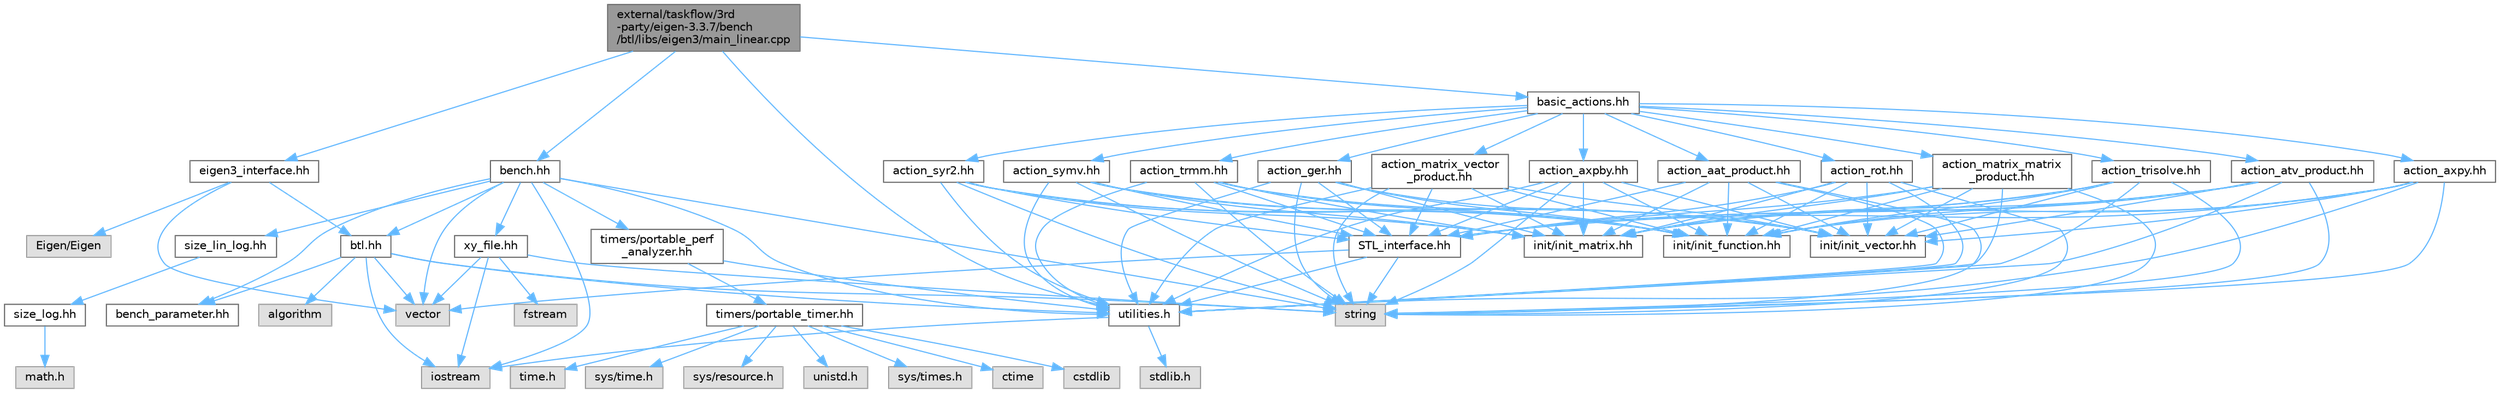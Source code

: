 digraph "external/taskflow/3rd-party/eigen-3.3.7/bench/btl/libs/eigen3/main_linear.cpp"
{
 // LATEX_PDF_SIZE
  bgcolor="transparent";
  edge [fontname=Helvetica,fontsize=10,labelfontname=Helvetica,labelfontsize=10];
  node [fontname=Helvetica,fontsize=10,shape=box,height=0.2,width=0.4];
  Node1 [id="Node000001",label="external/taskflow/3rd\l-party/eigen-3.3.7/bench\l/btl/libs/eigen3/main_linear.cpp",height=0.2,width=0.4,color="gray40", fillcolor="grey60", style="filled", fontcolor="black",tooltip=" "];
  Node1 -> Node2 [id="edge1_Node000001_Node000002",color="steelblue1",style="solid",tooltip=" "];
  Node2 [id="Node000002",label="utilities.h",height=0.2,width=0.4,color="grey40", fillcolor="white", style="filled",URL="$utilities_8h.html",tooltip=" "];
  Node2 -> Node3 [id="edge2_Node000002_Node000003",color="steelblue1",style="solid",tooltip=" "];
  Node3 [id="Node000003",label="stdlib.h",height=0.2,width=0.4,color="grey60", fillcolor="#E0E0E0", style="filled",tooltip=" "];
  Node2 -> Node4 [id="edge3_Node000002_Node000004",color="steelblue1",style="solid",tooltip=" "];
  Node4 [id="Node000004",label="iostream",height=0.2,width=0.4,color="grey60", fillcolor="#E0E0E0", style="filled",tooltip=" "];
  Node1 -> Node5 [id="edge4_Node000001_Node000005",color="steelblue1",style="solid",tooltip=" "];
  Node5 [id="Node000005",label="eigen3_interface.hh",height=0.2,width=0.4,color="grey40", fillcolor="white", style="filled",URL="$eigen3__interface_8hh.html",tooltip=" "];
  Node5 -> Node6 [id="edge5_Node000005_Node000006",color="steelblue1",style="solid",tooltip=" "];
  Node6 [id="Node000006",label="Eigen/Eigen",height=0.2,width=0.4,color="grey60", fillcolor="#E0E0E0", style="filled",tooltip=" "];
  Node5 -> Node7 [id="edge6_Node000005_Node000007",color="steelblue1",style="solid",tooltip=" "];
  Node7 [id="Node000007",label="vector",height=0.2,width=0.4,color="grey60", fillcolor="#E0E0E0", style="filled",tooltip=" "];
  Node5 -> Node8 [id="edge7_Node000005_Node000008",color="steelblue1",style="solid",tooltip=" "];
  Node8 [id="Node000008",label="btl.hh",height=0.2,width=0.4,color="grey40", fillcolor="white", style="filled",URL="$btl_8hh.html",tooltip=" "];
  Node8 -> Node9 [id="edge8_Node000008_Node000009",color="steelblue1",style="solid",tooltip=" "];
  Node9 [id="Node000009",label="bench_parameter.hh",height=0.2,width=0.4,color="grey40", fillcolor="white", style="filled",URL="$bench__parameter_8hh.html",tooltip=" "];
  Node8 -> Node4 [id="edge9_Node000008_Node000004",color="steelblue1",style="solid",tooltip=" "];
  Node8 -> Node10 [id="edge10_Node000008_Node000010",color="steelblue1",style="solid",tooltip=" "];
  Node10 [id="Node000010",label="algorithm",height=0.2,width=0.4,color="grey60", fillcolor="#E0E0E0", style="filled",tooltip=" "];
  Node8 -> Node7 [id="edge11_Node000008_Node000007",color="steelblue1",style="solid",tooltip=" "];
  Node8 -> Node11 [id="edge12_Node000008_Node000011",color="steelblue1",style="solid",tooltip=" "];
  Node11 [id="Node000011",label="string",height=0.2,width=0.4,color="grey60", fillcolor="#E0E0E0", style="filled",tooltip=" "];
  Node8 -> Node2 [id="edge13_Node000008_Node000002",color="steelblue1",style="solid",tooltip=" "];
  Node1 -> Node12 [id="edge14_Node000001_Node000012",color="steelblue1",style="solid",tooltip=" "];
  Node12 [id="Node000012",label="bench.hh",height=0.2,width=0.4,color="grey40", fillcolor="white", style="filled",URL="$bench_8hh.html",tooltip=" "];
  Node12 -> Node8 [id="edge15_Node000012_Node000008",color="steelblue1",style="solid",tooltip=" "];
  Node12 -> Node9 [id="edge16_Node000012_Node000009",color="steelblue1",style="solid",tooltip=" "];
  Node12 -> Node4 [id="edge17_Node000012_Node000004",color="steelblue1",style="solid",tooltip=" "];
  Node12 -> Node2 [id="edge18_Node000012_Node000002",color="steelblue1",style="solid",tooltip=" "];
  Node12 -> Node13 [id="edge19_Node000012_Node000013",color="steelblue1",style="solid",tooltip=" "];
  Node13 [id="Node000013",label="size_lin_log.hh",height=0.2,width=0.4,color="grey40", fillcolor="white", style="filled",URL="$size__lin__log_8hh.html",tooltip=" "];
  Node13 -> Node14 [id="edge20_Node000013_Node000014",color="steelblue1",style="solid",tooltip=" "];
  Node14 [id="Node000014",label="size_log.hh",height=0.2,width=0.4,color="grey40", fillcolor="white", style="filled",URL="$size__log_8hh.html",tooltip=" "];
  Node14 -> Node15 [id="edge21_Node000014_Node000015",color="steelblue1",style="solid",tooltip=" "];
  Node15 [id="Node000015",label="math.h",height=0.2,width=0.4,color="grey60", fillcolor="#E0E0E0", style="filled",tooltip=" "];
  Node12 -> Node16 [id="edge22_Node000012_Node000016",color="steelblue1",style="solid",tooltip=" "];
  Node16 [id="Node000016",label="xy_file.hh",height=0.2,width=0.4,color="grey40", fillcolor="white", style="filled",URL="$xy__file_8hh.html",tooltip=" "];
  Node16 -> Node17 [id="edge23_Node000016_Node000017",color="steelblue1",style="solid",tooltip=" "];
  Node17 [id="Node000017",label="fstream",height=0.2,width=0.4,color="grey60", fillcolor="#E0E0E0", style="filled",tooltip=" "];
  Node16 -> Node4 [id="edge24_Node000016_Node000004",color="steelblue1",style="solid",tooltip=" "];
  Node16 -> Node11 [id="edge25_Node000016_Node000011",color="steelblue1",style="solid",tooltip=" "];
  Node16 -> Node7 [id="edge26_Node000016_Node000007",color="steelblue1",style="solid",tooltip=" "];
  Node12 -> Node7 [id="edge27_Node000012_Node000007",color="steelblue1",style="solid",tooltip=" "];
  Node12 -> Node11 [id="edge28_Node000012_Node000011",color="steelblue1",style="solid",tooltip=" "];
  Node12 -> Node18 [id="edge29_Node000012_Node000018",color="steelblue1",style="solid",tooltip=" "];
  Node18 [id="Node000018",label="timers/portable_perf\l_analyzer.hh",height=0.2,width=0.4,color="grey40", fillcolor="white", style="filled",URL="$portable__perf__analyzer_8hh.html",tooltip=" "];
  Node18 -> Node2 [id="edge30_Node000018_Node000002",color="steelblue1",style="solid",tooltip=" "];
  Node18 -> Node19 [id="edge31_Node000018_Node000019",color="steelblue1",style="solid",tooltip=" "];
  Node19 [id="Node000019",label="timers/portable_timer.hh",height=0.2,width=0.4,color="grey40", fillcolor="white", style="filled",URL="$portable__timer_8hh.html",tooltip=" "];
  Node19 -> Node20 [id="edge32_Node000019_Node000020",color="steelblue1",style="solid",tooltip=" "];
  Node20 [id="Node000020",label="ctime",height=0.2,width=0.4,color="grey60", fillcolor="#E0E0E0", style="filled",tooltip=" "];
  Node19 -> Node21 [id="edge33_Node000019_Node000021",color="steelblue1",style="solid",tooltip=" "];
  Node21 [id="Node000021",label="cstdlib",height=0.2,width=0.4,color="grey60", fillcolor="#E0E0E0", style="filled",tooltip=" "];
  Node19 -> Node22 [id="edge34_Node000019_Node000022",color="steelblue1",style="solid",tooltip=" "];
  Node22 [id="Node000022",label="time.h",height=0.2,width=0.4,color="grey60", fillcolor="#E0E0E0", style="filled",tooltip=" "];
  Node19 -> Node23 [id="edge35_Node000019_Node000023",color="steelblue1",style="solid",tooltip=" "];
  Node23 [id="Node000023",label="sys/time.h",height=0.2,width=0.4,color="grey60", fillcolor="#E0E0E0", style="filled",tooltip=" "];
  Node19 -> Node24 [id="edge36_Node000019_Node000024",color="steelblue1",style="solid",tooltip=" "];
  Node24 [id="Node000024",label="sys/resource.h",height=0.2,width=0.4,color="grey60", fillcolor="#E0E0E0", style="filled",tooltip=" "];
  Node19 -> Node25 [id="edge37_Node000019_Node000025",color="steelblue1",style="solid",tooltip=" "];
  Node25 [id="Node000025",label="unistd.h",height=0.2,width=0.4,color="grey60", fillcolor="#E0E0E0", style="filled",tooltip=" "];
  Node19 -> Node26 [id="edge38_Node000019_Node000026",color="steelblue1",style="solid",tooltip=" "];
  Node26 [id="Node000026",label="sys/times.h",height=0.2,width=0.4,color="grey60", fillcolor="#E0E0E0", style="filled",tooltip=" "];
  Node1 -> Node27 [id="edge39_Node000001_Node000027",color="steelblue1",style="solid",tooltip=" "];
  Node27 [id="Node000027",label="basic_actions.hh",height=0.2,width=0.4,color="grey40", fillcolor="white", style="filled",URL="$basic__actions_8hh.html",tooltip=" "];
  Node27 -> Node28 [id="edge40_Node000027_Node000028",color="steelblue1",style="solid",tooltip=" "];
  Node28 [id="Node000028",label="action_axpy.hh",height=0.2,width=0.4,color="grey40", fillcolor="white", style="filled",URL="$action__axpy_8hh.html",tooltip=" "];
  Node28 -> Node2 [id="edge41_Node000028_Node000002",color="steelblue1",style="solid",tooltip=" "];
  Node28 -> Node29 [id="edge42_Node000028_Node000029",color="steelblue1",style="solid",tooltip=" "];
  Node29 [id="Node000029",label="STL_interface.hh",height=0.2,width=0.4,color="grey40", fillcolor="white", style="filled",URL="$_s_t_l__interface_8hh.html",tooltip=" "];
  Node29 -> Node11 [id="edge43_Node000029_Node000011",color="steelblue1",style="solid",tooltip=" "];
  Node29 -> Node7 [id="edge44_Node000029_Node000007",color="steelblue1",style="solid",tooltip=" "];
  Node29 -> Node2 [id="edge45_Node000029_Node000002",color="steelblue1",style="solid",tooltip=" "];
  Node28 -> Node11 [id="edge46_Node000028_Node000011",color="steelblue1",style="solid",tooltip=" "];
  Node28 -> Node30 [id="edge47_Node000028_Node000030",color="steelblue1",style="solid",tooltip=" "];
  Node30 [id="Node000030",label="init/init_function.hh",height=0.2,width=0.4,color="grey40", fillcolor="white", style="filled",URL="$init__function_8hh.html",tooltip=" "];
  Node28 -> Node31 [id="edge48_Node000028_Node000031",color="steelblue1",style="solid",tooltip=" "];
  Node31 [id="Node000031",label="init/init_vector.hh",height=0.2,width=0.4,color="grey40", fillcolor="white", style="filled",URL="$init__vector_8hh.html",tooltip=" "];
  Node28 -> Node32 [id="edge49_Node000028_Node000032",color="steelblue1",style="solid",tooltip=" "];
  Node32 [id="Node000032",label="init/init_matrix.hh",height=0.2,width=0.4,color="grey40", fillcolor="white", style="filled",URL="$init__matrix_8hh.html",tooltip=" "];
  Node27 -> Node33 [id="edge50_Node000027_Node000033",color="steelblue1",style="solid",tooltip=" "];
  Node33 [id="Node000033",label="action_axpby.hh",height=0.2,width=0.4,color="grey40", fillcolor="white", style="filled",URL="$action__axpby_8hh.html",tooltip=" "];
  Node33 -> Node2 [id="edge51_Node000033_Node000002",color="steelblue1",style="solid",tooltip=" "];
  Node33 -> Node29 [id="edge52_Node000033_Node000029",color="steelblue1",style="solid",tooltip=" "];
  Node33 -> Node11 [id="edge53_Node000033_Node000011",color="steelblue1",style="solid",tooltip=" "];
  Node33 -> Node30 [id="edge54_Node000033_Node000030",color="steelblue1",style="solid",tooltip=" "];
  Node33 -> Node31 [id="edge55_Node000033_Node000031",color="steelblue1",style="solid",tooltip=" "];
  Node33 -> Node32 [id="edge56_Node000033_Node000032",color="steelblue1",style="solid",tooltip=" "];
  Node27 -> Node34 [id="edge57_Node000027_Node000034",color="steelblue1",style="solid",tooltip=" "];
  Node34 [id="Node000034",label="action_matrix_vector\l_product.hh",height=0.2,width=0.4,color="grey40", fillcolor="white", style="filled",URL="$action__matrix__vector__product_8hh.html",tooltip=" "];
  Node34 -> Node2 [id="edge58_Node000034_Node000002",color="steelblue1",style="solid",tooltip=" "];
  Node34 -> Node29 [id="edge59_Node000034_Node000029",color="steelblue1",style="solid",tooltip=" "];
  Node34 -> Node11 [id="edge60_Node000034_Node000011",color="steelblue1",style="solid",tooltip=" "];
  Node34 -> Node30 [id="edge61_Node000034_Node000030",color="steelblue1",style="solid",tooltip=" "];
  Node34 -> Node31 [id="edge62_Node000034_Node000031",color="steelblue1",style="solid",tooltip=" "];
  Node34 -> Node32 [id="edge63_Node000034_Node000032",color="steelblue1",style="solid",tooltip=" "];
  Node27 -> Node35 [id="edge64_Node000027_Node000035",color="steelblue1",style="solid",tooltip=" "];
  Node35 [id="Node000035",label="action_atv_product.hh",height=0.2,width=0.4,color="grey40", fillcolor="white", style="filled",URL="$action__atv__product_8hh.html",tooltip=" "];
  Node35 -> Node2 [id="edge65_Node000035_Node000002",color="steelblue1",style="solid",tooltip=" "];
  Node35 -> Node29 [id="edge66_Node000035_Node000029",color="steelblue1",style="solid",tooltip=" "];
  Node35 -> Node11 [id="edge67_Node000035_Node000011",color="steelblue1",style="solid",tooltip=" "];
  Node35 -> Node30 [id="edge68_Node000035_Node000030",color="steelblue1",style="solid",tooltip=" "];
  Node35 -> Node31 [id="edge69_Node000035_Node000031",color="steelblue1",style="solid",tooltip=" "];
  Node35 -> Node32 [id="edge70_Node000035_Node000032",color="steelblue1",style="solid",tooltip=" "];
  Node27 -> Node36 [id="edge71_Node000027_Node000036",color="steelblue1",style="solid",tooltip=" "];
  Node36 [id="Node000036",label="action_matrix_matrix\l_product.hh",height=0.2,width=0.4,color="grey40", fillcolor="white", style="filled",URL="$action__matrix__matrix__product_8hh.html",tooltip=" "];
  Node36 -> Node2 [id="edge72_Node000036_Node000002",color="steelblue1",style="solid",tooltip=" "];
  Node36 -> Node29 [id="edge73_Node000036_Node000029",color="steelblue1",style="solid",tooltip=" "];
  Node36 -> Node11 [id="edge74_Node000036_Node000011",color="steelblue1",style="solid",tooltip=" "];
  Node36 -> Node30 [id="edge75_Node000036_Node000030",color="steelblue1",style="solid",tooltip=" "];
  Node36 -> Node31 [id="edge76_Node000036_Node000031",color="steelblue1",style="solid",tooltip=" "];
  Node36 -> Node32 [id="edge77_Node000036_Node000032",color="steelblue1",style="solid",tooltip=" "];
  Node27 -> Node37 [id="edge78_Node000027_Node000037",color="steelblue1",style="solid",tooltip=" "];
  Node37 [id="Node000037",label="action_aat_product.hh",height=0.2,width=0.4,color="grey40", fillcolor="white", style="filled",URL="$action__aat__product_8hh.html",tooltip=" "];
  Node37 -> Node2 [id="edge79_Node000037_Node000002",color="steelblue1",style="solid",tooltip=" "];
  Node37 -> Node29 [id="edge80_Node000037_Node000029",color="steelblue1",style="solid",tooltip=" "];
  Node37 -> Node11 [id="edge81_Node000037_Node000011",color="steelblue1",style="solid",tooltip=" "];
  Node37 -> Node30 [id="edge82_Node000037_Node000030",color="steelblue1",style="solid",tooltip=" "];
  Node37 -> Node31 [id="edge83_Node000037_Node000031",color="steelblue1",style="solid",tooltip=" "];
  Node37 -> Node32 [id="edge84_Node000037_Node000032",color="steelblue1",style="solid",tooltip=" "];
  Node27 -> Node38 [id="edge85_Node000027_Node000038",color="steelblue1",style="solid",tooltip=" "];
  Node38 [id="Node000038",label="action_trisolve.hh",height=0.2,width=0.4,color="grey40", fillcolor="white", style="filled",URL="$action__trisolve_8hh.html",tooltip=" "];
  Node38 -> Node2 [id="edge86_Node000038_Node000002",color="steelblue1",style="solid",tooltip=" "];
  Node38 -> Node29 [id="edge87_Node000038_Node000029",color="steelblue1",style="solid",tooltip=" "];
  Node38 -> Node11 [id="edge88_Node000038_Node000011",color="steelblue1",style="solid",tooltip=" "];
  Node38 -> Node30 [id="edge89_Node000038_Node000030",color="steelblue1",style="solid",tooltip=" "];
  Node38 -> Node31 [id="edge90_Node000038_Node000031",color="steelblue1",style="solid",tooltip=" "];
  Node38 -> Node32 [id="edge91_Node000038_Node000032",color="steelblue1",style="solid",tooltip=" "];
  Node27 -> Node39 [id="edge92_Node000027_Node000039",color="steelblue1",style="solid",tooltip=" "];
  Node39 [id="Node000039",label="action_trmm.hh",height=0.2,width=0.4,color="grey40", fillcolor="white", style="filled",URL="$action__trmm_8hh.html",tooltip=" "];
  Node39 -> Node2 [id="edge93_Node000039_Node000002",color="steelblue1",style="solid",tooltip=" "];
  Node39 -> Node29 [id="edge94_Node000039_Node000029",color="steelblue1",style="solid",tooltip=" "];
  Node39 -> Node11 [id="edge95_Node000039_Node000011",color="steelblue1",style="solid",tooltip=" "];
  Node39 -> Node30 [id="edge96_Node000039_Node000030",color="steelblue1",style="solid",tooltip=" "];
  Node39 -> Node31 [id="edge97_Node000039_Node000031",color="steelblue1",style="solid",tooltip=" "];
  Node39 -> Node32 [id="edge98_Node000039_Node000032",color="steelblue1",style="solid",tooltip=" "];
  Node27 -> Node40 [id="edge99_Node000027_Node000040",color="steelblue1",style="solid",tooltip=" "];
  Node40 [id="Node000040",label="action_symv.hh",height=0.2,width=0.4,color="grey40", fillcolor="white", style="filled",URL="$action__symv_8hh.html",tooltip=" "];
  Node40 -> Node2 [id="edge100_Node000040_Node000002",color="steelblue1",style="solid",tooltip=" "];
  Node40 -> Node29 [id="edge101_Node000040_Node000029",color="steelblue1",style="solid",tooltip=" "];
  Node40 -> Node11 [id="edge102_Node000040_Node000011",color="steelblue1",style="solid",tooltip=" "];
  Node40 -> Node30 [id="edge103_Node000040_Node000030",color="steelblue1",style="solid",tooltip=" "];
  Node40 -> Node31 [id="edge104_Node000040_Node000031",color="steelblue1",style="solid",tooltip=" "];
  Node40 -> Node32 [id="edge105_Node000040_Node000032",color="steelblue1",style="solid",tooltip=" "];
  Node27 -> Node41 [id="edge106_Node000027_Node000041",color="steelblue1",style="solid",tooltip=" "];
  Node41 [id="Node000041",label="action_syr2.hh",height=0.2,width=0.4,color="grey40", fillcolor="white", style="filled",URL="$action__syr2_8hh.html",tooltip=" "];
  Node41 -> Node2 [id="edge107_Node000041_Node000002",color="steelblue1",style="solid",tooltip=" "];
  Node41 -> Node29 [id="edge108_Node000041_Node000029",color="steelblue1",style="solid",tooltip=" "];
  Node41 -> Node11 [id="edge109_Node000041_Node000011",color="steelblue1",style="solid",tooltip=" "];
  Node41 -> Node30 [id="edge110_Node000041_Node000030",color="steelblue1",style="solid",tooltip=" "];
  Node41 -> Node31 [id="edge111_Node000041_Node000031",color="steelblue1",style="solid",tooltip=" "];
  Node41 -> Node32 [id="edge112_Node000041_Node000032",color="steelblue1",style="solid",tooltip=" "];
  Node27 -> Node42 [id="edge113_Node000027_Node000042",color="steelblue1",style="solid",tooltip=" "];
  Node42 [id="Node000042",label="action_ger.hh",height=0.2,width=0.4,color="grey40", fillcolor="white", style="filled",URL="$action__ger_8hh.html",tooltip=" "];
  Node42 -> Node2 [id="edge114_Node000042_Node000002",color="steelblue1",style="solid",tooltip=" "];
  Node42 -> Node29 [id="edge115_Node000042_Node000029",color="steelblue1",style="solid",tooltip=" "];
  Node42 -> Node11 [id="edge116_Node000042_Node000011",color="steelblue1",style="solid",tooltip=" "];
  Node42 -> Node30 [id="edge117_Node000042_Node000030",color="steelblue1",style="solid",tooltip=" "];
  Node42 -> Node31 [id="edge118_Node000042_Node000031",color="steelblue1",style="solid",tooltip=" "];
  Node42 -> Node32 [id="edge119_Node000042_Node000032",color="steelblue1",style="solid",tooltip=" "];
  Node27 -> Node43 [id="edge120_Node000027_Node000043",color="steelblue1",style="solid",tooltip=" "];
  Node43 [id="Node000043",label="action_rot.hh",height=0.2,width=0.4,color="grey40", fillcolor="white", style="filled",URL="$action__rot_8hh.html",tooltip=" "];
  Node43 -> Node2 [id="edge121_Node000043_Node000002",color="steelblue1",style="solid",tooltip=" "];
  Node43 -> Node29 [id="edge122_Node000043_Node000029",color="steelblue1",style="solid",tooltip=" "];
  Node43 -> Node11 [id="edge123_Node000043_Node000011",color="steelblue1",style="solid",tooltip=" "];
  Node43 -> Node30 [id="edge124_Node000043_Node000030",color="steelblue1",style="solid",tooltip=" "];
  Node43 -> Node31 [id="edge125_Node000043_Node000031",color="steelblue1",style="solid",tooltip=" "];
  Node43 -> Node32 [id="edge126_Node000043_Node000032",color="steelblue1",style="solid",tooltip=" "];
}
